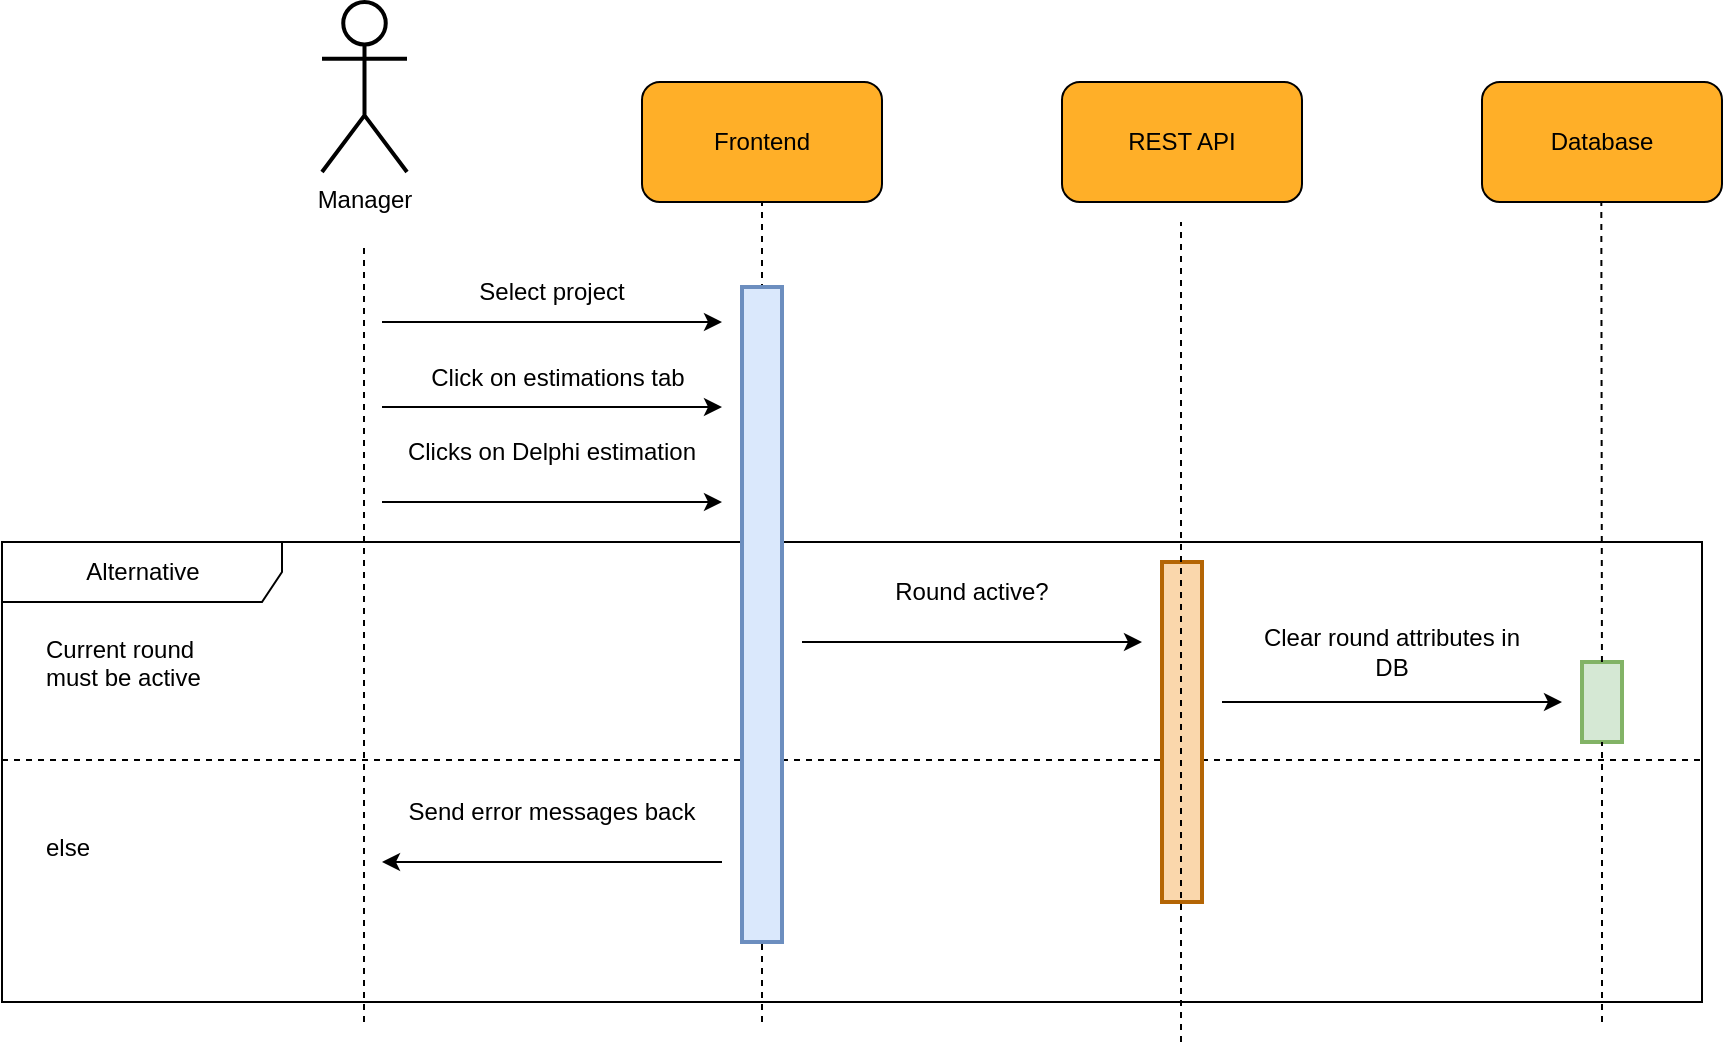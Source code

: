 <mxfile version="16.4.0" type="device"><diagram id="1FT8Xjf8xOo3dXk9T4ck" name="Page-1"><mxGraphModel dx="252" dy="-123" grid="1" gridSize="10" guides="1" tooltips="1" connect="1" arrows="1" fold="1" page="1" pageScale="1" pageWidth="850" pageHeight="1100" math="0" shadow="0"><root><mxCell id="0"/><mxCell id="1" parent="0"/><mxCell id="bi8YunWNpnpj6rHy1z-L-1" value="Alternative" style="shape=umlFrame;tabWidth=110;tabHeight=30;tabPosition=left;html=1;boundedLbl=1;labelInHeader=1;width=140;height=30;fillColor=none;fontSize=12;strokeWidth=1;" vertex="1" parent="1"><mxGeometry x="1110" y="1570" width="850" height="230" as="geometry"/></mxCell><mxCell id="bi8YunWNpnpj6rHy1z-L-2" value="Current round &#10;must be active" style="text;fillColor=none;fontSize=12;" vertex="1" parent="bi8YunWNpnpj6rHy1z-L-1"><mxGeometry width="100" height="20" relative="1" as="geometry"><mxPoint x="20" y="40" as="offset"/></mxGeometry></mxCell><mxCell id="bi8YunWNpnpj6rHy1z-L-3" value="else" style="line;strokeWidth=1;dashed=1;labelPosition=center;verticalLabelPosition=bottom;align=left;verticalAlign=top;spacingLeft=20;spacingTop=15;fillColor=none;fontSize=12;" vertex="1" parent="bi8YunWNpnpj6rHy1z-L-1"><mxGeometry y="93.704" width="850.0" height="30.496" as="geometry"/></mxCell><mxCell id="bi8YunWNpnpj6rHy1z-L-4" value="" style="rounded=0;whiteSpace=wrap;html=1;fontSize=12;strokeWidth=2;fillColor=#fad7ac;strokeColor=#b46504;" vertex="1" parent="bi8YunWNpnpj6rHy1z-L-1"><mxGeometry x="580" y="10" width="20" height="170" as="geometry"/></mxCell><mxCell id="bi8YunWNpnpj6rHy1z-L-5" value="" style="endArrow=none;dashed=1;html=1;rounded=0;jumpSize=6;strokeWidth=1;startArrow=none;fontSize=12;" edge="1" parent="bi8YunWNpnpj6rHy1z-L-1"><mxGeometry width="50" height="50" relative="1" as="geometry"><mxPoint x="589.5" y="250" as="sourcePoint"/><mxPoint x="589.5" y="-160.0" as="targetPoint"/></mxGeometry></mxCell><mxCell id="bi8YunWNpnpj6rHy1z-L-6" value="" style="group" vertex="1" connectable="0" parent="bi8YunWNpnpj6rHy1z-L-1"><mxGeometry x="400" y="10" width="170" height="40" as="geometry"/></mxCell><mxCell id="bi8YunWNpnpj6rHy1z-L-7" value="" style="endArrow=classic;html=1;rounded=0;" edge="1" parent="bi8YunWNpnpj6rHy1z-L-6"><mxGeometry width="50" height="50" relative="1" as="geometry"><mxPoint y="40" as="sourcePoint"/><mxPoint x="170" y="40" as="targetPoint"/></mxGeometry></mxCell><mxCell id="bi8YunWNpnpj6rHy1z-L-8" value="Round active?" style="text;html=1;strokeColor=none;fillColor=none;align=center;verticalAlign=middle;whiteSpace=wrap;rounded=0;" vertex="1" parent="bi8YunWNpnpj6rHy1z-L-6"><mxGeometry x="10" width="150" height="30" as="geometry"/></mxCell><mxCell id="bi8YunWNpnpj6rHy1z-L-9" value="" style="rounded=0;whiteSpace=wrap;html=1;fontSize=12;strokeWidth=2;fillColor=#d5e8d4;strokeColor=#82b366;" vertex="1" parent="bi8YunWNpnpj6rHy1z-L-1"><mxGeometry x="790" y="60" width="20" height="40" as="geometry"/></mxCell><mxCell id="bi8YunWNpnpj6rHy1z-L-10" value="" style="group" vertex="1" connectable="0" parent="bi8YunWNpnpj6rHy1z-L-1"><mxGeometry x="190" y="120" width="170" height="40" as="geometry"/></mxCell><mxCell id="bi8YunWNpnpj6rHy1z-L-11" value="" style="endArrow=classic;html=1;rounded=0;" edge="1" parent="bi8YunWNpnpj6rHy1z-L-10"><mxGeometry width="50" height="50" relative="1" as="geometry"><mxPoint x="170" y="40" as="sourcePoint"/><mxPoint y="40" as="targetPoint"/></mxGeometry></mxCell><mxCell id="bi8YunWNpnpj6rHy1z-L-12" value="Send error messages back" style="text;html=1;strokeColor=none;fillColor=none;align=center;verticalAlign=middle;whiteSpace=wrap;rounded=0;" vertex="1" parent="bi8YunWNpnpj6rHy1z-L-10"><mxGeometry x="10" width="150" height="30" as="geometry"/></mxCell><mxCell id="bi8YunWNpnpj6rHy1z-L-13" value="" style="group;fontSize=12;" vertex="1" connectable="0" parent="1"><mxGeometry x="1430" y="1340" width="120" height="60" as="geometry"/></mxCell><mxCell id="bi8YunWNpnpj6rHy1z-L-14" value="" style="rounded=1;whiteSpace=wrap;html=1;fillColor=#FFAF28;fontSize=12;" vertex="1" parent="bi8YunWNpnpj6rHy1z-L-13"><mxGeometry width="120" height="60" as="geometry"/></mxCell><mxCell id="bi8YunWNpnpj6rHy1z-L-15" value="&lt;font style=&quot;font-size: 12px;&quot;&gt;Frontend&lt;/font&gt;" style="text;html=1;strokeColor=none;fillColor=none;align=center;verticalAlign=middle;whiteSpace=wrap;rounded=0;fontSize=12;" vertex="1" parent="bi8YunWNpnpj6rHy1z-L-13"><mxGeometry x="30" y="15" width="60" height="30" as="geometry"/></mxCell><mxCell id="bi8YunWNpnpj6rHy1z-L-16" value="" style="group;fontSize=12;" vertex="1" connectable="0" parent="1"><mxGeometry x="1640" y="1340" width="120" height="60" as="geometry"/></mxCell><mxCell id="bi8YunWNpnpj6rHy1z-L-17" value="" style="rounded=1;whiteSpace=wrap;html=1;fillColor=#FFAF28;fontSize=12;" vertex="1" parent="bi8YunWNpnpj6rHy1z-L-16"><mxGeometry width="120" height="60" as="geometry"/></mxCell><mxCell id="bi8YunWNpnpj6rHy1z-L-18" value="&lt;font style=&quot;font-size: 12px;&quot;&gt;REST API&lt;/font&gt;" style="text;html=1;strokeColor=none;fillColor=none;align=center;verticalAlign=middle;whiteSpace=wrap;rounded=0;fontSize=12;" vertex="1" parent="bi8YunWNpnpj6rHy1z-L-16"><mxGeometry x="30" y="15" width="60" height="30" as="geometry"/></mxCell><mxCell id="bi8YunWNpnpj6rHy1z-L-19" value="" style="endArrow=none;dashed=1;html=1;rounded=0;entryX=0.5;entryY=1;entryDx=0;entryDy=0;jumpSize=6;strokeWidth=1;fontSize=12;" edge="1" parent="1" target="bi8YunWNpnpj6rHy1z-L-14"><mxGeometry width="50" height="50" relative="1" as="geometry"><mxPoint x="1490" y="1810" as="sourcePoint"/><mxPoint x="1640" y="1320" as="targetPoint"/></mxGeometry></mxCell><mxCell id="bi8YunWNpnpj6rHy1z-L-20" value="Manager" style="shape=umlActor;verticalLabelPosition=bottom;verticalAlign=top;html=1;outlineConnect=0;rounded=1;strokeWidth=2;fontSize=12;" vertex="1" parent="1"><mxGeometry x="1270" y="1300" width="42.5" height="85" as="geometry"/></mxCell><mxCell id="bi8YunWNpnpj6rHy1z-L-21" value="" style="endArrow=none;dashed=1;html=1;rounded=0;jumpSize=6;strokeWidth=1;fontSize=12;" edge="1" parent="1"><mxGeometry width="50" height="50" relative="1" as="geometry"><mxPoint x="1291.0" y="1810" as="sourcePoint"/><mxPoint x="1291.0" y="1420" as="targetPoint"/></mxGeometry></mxCell><mxCell id="bi8YunWNpnpj6rHy1z-L-22" value="" style="group;fontSize=12;" vertex="1" connectable="0" parent="1"><mxGeometry x="1850" y="1340" width="120" height="60" as="geometry"/></mxCell><mxCell id="bi8YunWNpnpj6rHy1z-L-23" value="" style="rounded=1;whiteSpace=wrap;html=1;fillColor=#FFAF28;fontSize=12;" vertex="1" parent="bi8YunWNpnpj6rHy1z-L-22"><mxGeometry width="120" height="60" as="geometry"/></mxCell><mxCell id="bi8YunWNpnpj6rHy1z-L-24" value="&lt;font style=&quot;font-size: 12px&quot;&gt;Database&lt;/font&gt;" style="text;html=1;strokeColor=none;fillColor=none;align=center;verticalAlign=middle;whiteSpace=wrap;rounded=0;fontSize=12;" vertex="1" parent="bi8YunWNpnpj6rHy1z-L-22"><mxGeometry x="30" y="15" width="60" height="30" as="geometry"/></mxCell><mxCell id="bi8YunWNpnpj6rHy1z-L-25" value="" style="endArrow=none;dashed=1;html=1;rounded=0;jumpSize=6;strokeWidth=1;fontSize=12;startArrow=none;" edge="1" parent="1" source="bi8YunWNpnpj6rHy1z-L-9"><mxGeometry width="50" height="50" relative="1" as="geometry"><mxPoint x="1909.66" y="1900" as="sourcePoint"/><mxPoint x="1909.66" y="1400" as="targetPoint"/></mxGeometry></mxCell><mxCell id="bi8YunWNpnpj6rHy1z-L-26" value="" style="endArrow=classic;html=1;rounded=0;" edge="1" parent="1"><mxGeometry width="50" height="50" relative="1" as="geometry"><mxPoint x="1300" y="1460" as="sourcePoint"/><mxPoint x="1470" y="1460" as="targetPoint"/></mxGeometry></mxCell><mxCell id="bi8YunWNpnpj6rHy1z-L-27" value="Select project" style="text;html=1;strokeColor=none;fillColor=none;align=center;verticalAlign=middle;whiteSpace=wrap;rounded=0;" vertex="1" parent="1"><mxGeometry x="1310" y="1430" width="150" height="30" as="geometry"/></mxCell><mxCell id="bi8YunWNpnpj6rHy1z-L-28" value="" style="endArrow=classic;html=1;rounded=0;" edge="1" parent="1"><mxGeometry width="50" height="50" relative="1" as="geometry"><mxPoint x="1300" y="1502.5" as="sourcePoint"/><mxPoint x="1470" y="1502.5" as="targetPoint"/></mxGeometry></mxCell><mxCell id="bi8YunWNpnpj6rHy1z-L-29" value="Click on estimations tab" style="text;html=1;strokeColor=none;fillColor=none;align=center;verticalAlign=middle;whiteSpace=wrap;rounded=0;" vertex="1" parent="1"><mxGeometry x="1312.5" y="1472.5" width="150" height="30" as="geometry"/></mxCell><mxCell id="bi8YunWNpnpj6rHy1z-L-30" value="" style="rounded=0;whiteSpace=wrap;html=1;fontSize=12;strokeWidth=2;fillColor=#dae8fc;strokeColor=#6c8ebf;" vertex="1" parent="1"><mxGeometry x="1480" y="1442.5" width="20" height="327.5" as="geometry"/></mxCell><mxCell id="bi8YunWNpnpj6rHy1z-L-31" value="" style="endArrow=none;dashed=1;html=1;rounded=0;jumpSize=6;strokeWidth=1;fontSize=12;startArrow=none;" edge="1" parent="1" target="bi8YunWNpnpj6rHy1z-L-9"><mxGeometry width="50" height="50" relative="1" as="geometry"><mxPoint x="1910" y="1810" as="sourcePoint"/><mxPoint x="1909.66" y="1400" as="targetPoint"/></mxGeometry></mxCell><mxCell id="bi8YunWNpnpj6rHy1z-L-32" value="" style="endArrow=classic;html=1;rounded=0;" edge="1" parent="1"><mxGeometry width="50" height="50" relative="1" as="geometry"><mxPoint x="1300" y="1550" as="sourcePoint"/><mxPoint x="1470" y="1550" as="targetPoint"/></mxGeometry></mxCell><mxCell id="bi8YunWNpnpj6rHy1z-L-33" value="Clicks on Delphi estimation" style="text;html=1;strokeColor=none;fillColor=none;align=center;verticalAlign=middle;whiteSpace=wrap;rounded=0;" vertex="1" parent="1"><mxGeometry x="1310" y="1510" width="150" height="30" as="geometry"/></mxCell><mxCell id="bi8YunWNpnpj6rHy1z-L-34" value="" style="group" vertex="1" connectable="0" parent="1"><mxGeometry x="1720" y="1610" width="170" height="40" as="geometry"/></mxCell><mxCell id="bi8YunWNpnpj6rHy1z-L-35" value="" style="endArrow=classic;html=1;rounded=0;" edge="1" parent="bi8YunWNpnpj6rHy1z-L-34"><mxGeometry width="50" height="50" relative="1" as="geometry"><mxPoint y="40" as="sourcePoint"/><mxPoint x="170" y="40" as="targetPoint"/></mxGeometry></mxCell><mxCell id="bi8YunWNpnpj6rHy1z-L-36" value="Clear round attributes in DB" style="text;html=1;strokeColor=none;fillColor=none;align=center;verticalAlign=middle;whiteSpace=wrap;rounded=0;" vertex="1" parent="bi8YunWNpnpj6rHy1z-L-34"><mxGeometry x="10" width="150" height="30" as="geometry"/></mxCell></root></mxGraphModel></diagram></mxfile>